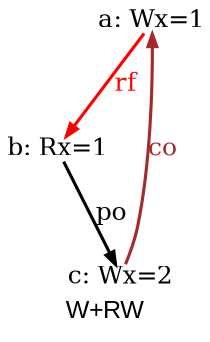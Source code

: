 digraph G {

fontname="Arial";

/* legend */
fontsize=12;
label="W+RW";


/* the unlocked events */
eiid0 [label="a: Wx=1", shape="none", fontsize=12, pos="1.000000,0.750000!", fixedsize="true", height="0.166667", width="0.666667"];
eiid1 [label="b: Rx=1", shape="none", fontsize=12, pos="2.000000,0.750000!", fixedsize="true", height="0.166667", width="0.666667"];
eiid2 [label="c: Wx=2", shape="none", fontsize=12, pos="2.000000,0.000000!", fixedsize="true", height="0.166667", width="0.666667"];

/* the intra_causality_data edges */


/* the intra_causality_control edges */

/* the poi edges */
eiid1 -> eiid2 [label="po", color="black", fontcolor="black", fontsize=12, penwidth="1.500000", arrowsize="0.600000"];
/* the rfmap edges */
eiid0 -> eiid1 [label="rf", color="red", fontcolor="red", fontsize=12, penwidth="1.500000", arrowsize="0.600000"];


/* The viewed-before edges */
eiid2 -> eiid0 [label="co", color="brown", fontcolor="brown", fontsize=12, penwidth="1.500000", arrowsize="0.600000"];
}

